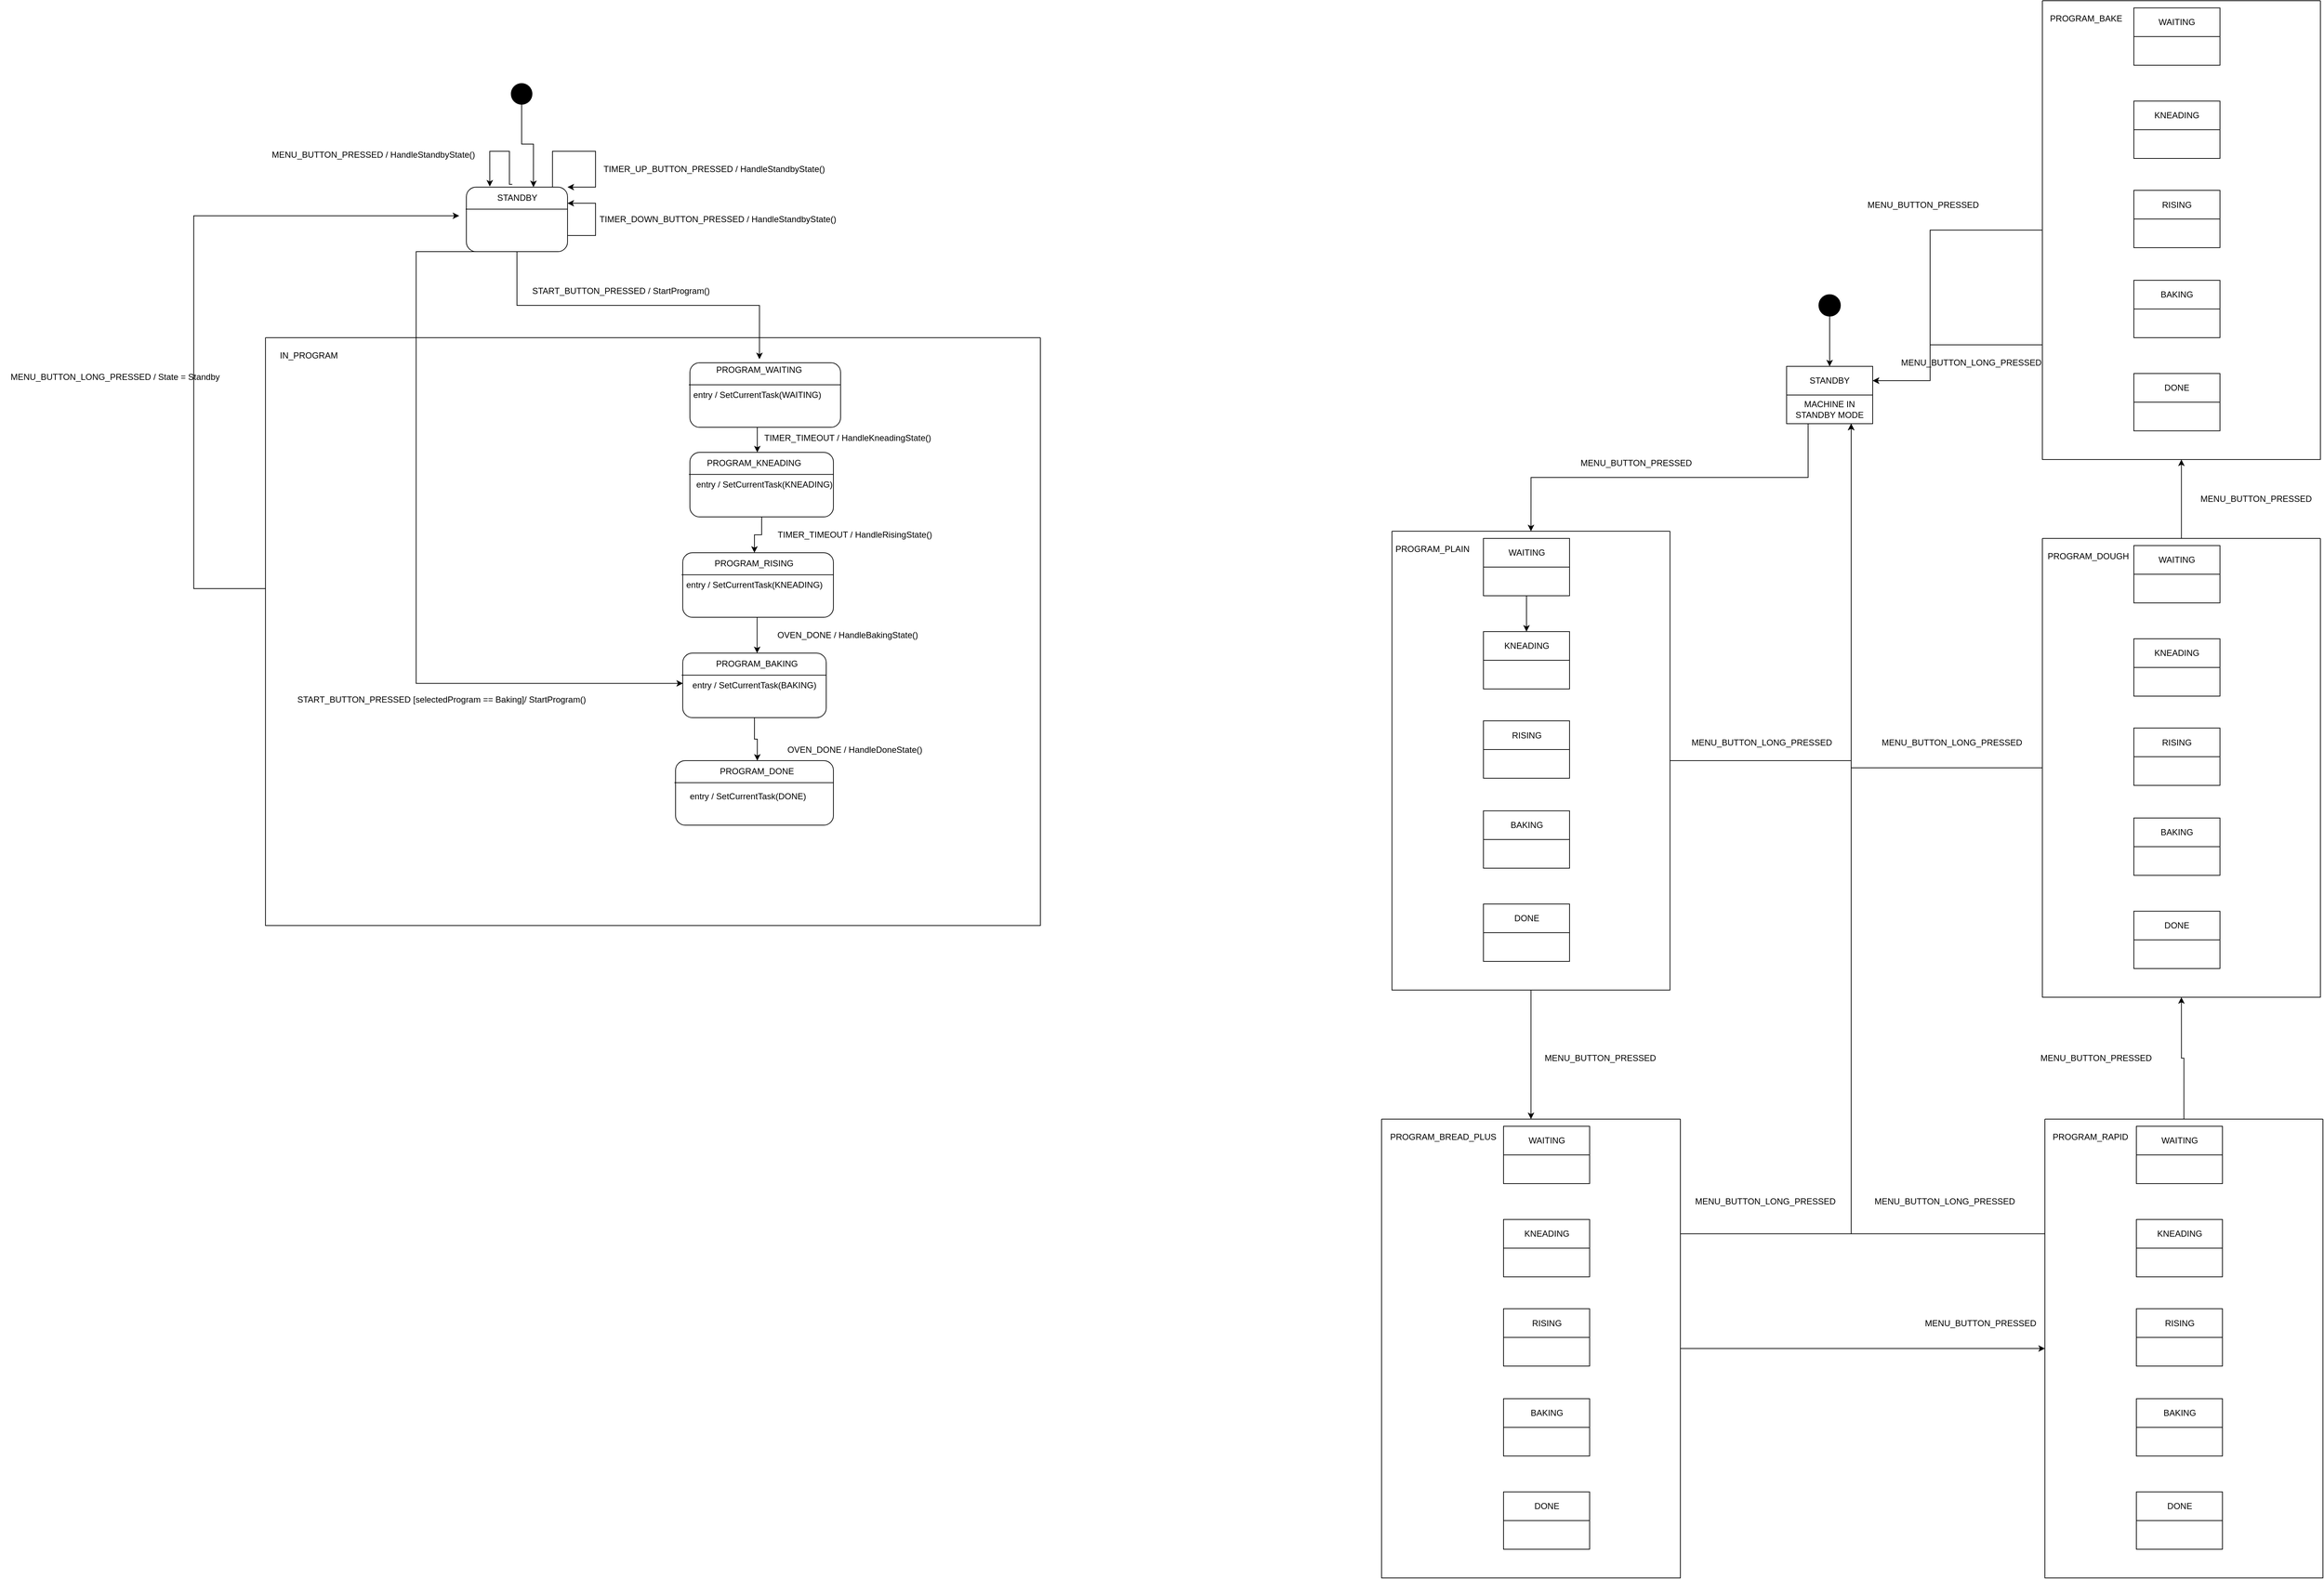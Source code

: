 <mxfile version="21.2.8" type="device">
  <diagram name="Pagina-1" id="tLsxebPHoMqLCGwJLSkC">
    <mxGraphModel dx="3269" dy="2137" grid="1" gridSize="10" guides="1" tooltips="1" connect="1" arrows="1" fold="1" page="1" pageScale="1" pageWidth="827" pageHeight="1169" math="0" shadow="0">
      <root>
        <mxCell id="0" />
        <mxCell id="1" parent="0" />
        <mxCell id="akM67eb799XWZU168FPg-1" value="&lt;div&gt;STANDBY&lt;/div&gt;" style="rounded=0;whiteSpace=wrap;html=1;" parent="1" vertex="1">
          <mxGeometry x="900" y="-30" width="120" height="40" as="geometry" />
        </mxCell>
        <mxCell id="akM67eb799XWZU168FPg-7" style="edgeStyle=orthogonalEdgeStyle;rounded=0;orthogonalLoop=1;jettySize=auto;html=1;entryX=0.5;entryY=0;entryDx=0;entryDy=0;exitX=0.25;exitY=1;exitDx=0;exitDy=0;" parent="1" source="akM67eb799XWZU168FPg-2" target="akM67eb799XWZU168FPg-12" edge="1">
          <mxGeometry relative="1" as="geometry">
            <mxPoint x="960" y="60" as="sourcePoint" />
            <mxPoint x="866.5" y="200" as="targetPoint" />
          </mxGeometry>
        </mxCell>
        <mxCell id="akM67eb799XWZU168FPg-2" value="MACHINE IN STANDBY MODE" style="rounded=0;whiteSpace=wrap;html=1;" parent="1" vertex="1">
          <mxGeometry x="900" y="10" width="120" height="40" as="geometry" />
        </mxCell>
        <mxCell id="akM67eb799XWZU168FPg-3" style="edgeStyle=orthogonalEdgeStyle;rounded=0;orthogonalLoop=1;jettySize=auto;html=1;" parent="1" source="akM67eb799XWZU168FPg-4" target="akM67eb799XWZU168FPg-1" edge="1">
          <mxGeometry relative="1" as="geometry" />
        </mxCell>
        <mxCell id="akM67eb799XWZU168FPg-4" value="" style="ellipse;whiteSpace=wrap;html=1;aspect=fixed;fillColor=#000000;" parent="1" vertex="1">
          <mxGeometry x="945" y="-130" width="30" height="30" as="geometry" />
        </mxCell>
        <mxCell id="akM67eb799XWZU168FPg-8" value="MENU_BUTTON_PRESSED" style="text;html=1;align=center;verticalAlign=middle;resizable=0;points=[];autosize=1;strokeColor=none;fillColor=none;" parent="1" vertex="1">
          <mxGeometry x="600" y="90" width="180" height="30" as="geometry" />
        </mxCell>
        <mxCell id="akM67eb799XWZU168FPg-72" style="edgeStyle=orthogonalEdgeStyle;rounded=0;orthogonalLoop=1;jettySize=auto;html=1;exitX=0.5;exitY=1;exitDx=0;exitDy=0;entryX=0.5;entryY=0;entryDx=0;entryDy=0;" parent="1" source="akM67eb799XWZU168FPg-12" target="akM67eb799XWZU168FPg-24" edge="1">
          <mxGeometry relative="1" as="geometry" />
        </mxCell>
        <mxCell id="akM67eb799XWZU168FPg-100" style="edgeStyle=orthogonalEdgeStyle;rounded=0;orthogonalLoop=1;jettySize=auto;html=1;exitX=1;exitY=0.5;exitDx=0;exitDy=0;entryX=0.75;entryY=1;entryDx=0;entryDy=0;" parent="1" source="akM67eb799XWZU168FPg-12" target="akM67eb799XWZU168FPg-2" edge="1">
          <mxGeometry relative="1" as="geometry" />
        </mxCell>
        <mxCell id="akM67eb799XWZU168FPg-12" value="" style="swimlane;startSize=0;" parent="1" vertex="1">
          <mxGeometry x="350" y="200" width="387.5" height="640" as="geometry" />
        </mxCell>
        <mxCell id="akM67eb799XWZU168FPg-10" value="PROGRAM_PLAIN" style="text;html=1;align=center;verticalAlign=middle;resizable=0;points=[];autosize=1;strokeColor=none;fillColor=none;" parent="akM67eb799XWZU168FPg-12" vertex="1">
          <mxGeometry x="-9" y="10" width="130" height="30" as="geometry" />
        </mxCell>
        <mxCell id="akM67eb799XWZU168FPg-13" value="WAITING" style="rounded=0;whiteSpace=wrap;html=1;" parent="akM67eb799XWZU168FPg-12" vertex="1">
          <mxGeometry x="127.5" y="10" width="120" height="40" as="geometry" />
        </mxCell>
        <mxCell id="akM67eb799XWZU168FPg-84" style="edgeStyle=orthogonalEdgeStyle;rounded=0;orthogonalLoop=1;jettySize=auto;html=1;exitX=0.5;exitY=1;exitDx=0;exitDy=0;entryX=0.5;entryY=0;entryDx=0;entryDy=0;" parent="akM67eb799XWZU168FPg-12" source="akM67eb799XWZU168FPg-15" target="akM67eb799XWZU168FPg-16" edge="1">
          <mxGeometry relative="1" as="geometry" />
        </mxCell>
        <mxCell id="akM67eb799XWZU168FPg-15" value="" style="rounded=0;whiteSpace=wrap;html=1;" parent="akM67eb799XWZU168FPg-12" vertex="1">
          <mxGeometry x="127.5" y="50" width="120" height="40" as="geometry" />
        </mxCell>
        <mxCell id="akM67eb799XWZU168FPg-16" value="KNEADING" style="rounded=0;whiteSpace=wrap;html=1;" parent="akM67eb799XWZU168FPg-12" vertex="1">
          <mxGeometry x="127.5" y="140" width="120" height="40" as="geometry" />
        </mxCell>
        <mxCell id="akM67eb799XWZU168FPg-17" value="" style="rounded=0;whiteSpace=wrap;html=1;" parent="akM67eb799XWZU168FPg-12" vertex="1">
          <mxGeometry x="127.5" y="180" width="120" height="40" as="geometry" />
        </mxCell>
        <mxCell id="akM67eb799XWZU168FPg-18" value="RISING" style="rounded=0;whiteSpace=wrap;html=1;" parent="akM67eb799XWZU168FPg-12" vertex="1">
          <mxGeometry x="127.5" y="264.5" width="120" height="40" as="geometry" />
        </mxCell>
        <mxCell id="akM67eb799XWZU168FPg-19" value="" style="rounded=0;whiteSpace=wrap;html=1;" parent="akM67eb799XWZU168FPg-12" vertex="1">
          <mxGeometry x="127.5" y="304.5" width="120" height="40" as="geometry" />
        </mxCell>
        <mxCell id="akM67eb799XWZU168FPg-20" value="BAKING" style="rounded=0;whiteSpace=wrap;html=1;" parent="akM67eb799XWZU168FPg-12" vertex="1">
          <mxGeometry x="127.5" y="390" width="120" height="40" as="geometry" />
        </mxCell>
        <mxCell id="akM67eb799XWZU168FPg-21" value="" style="rounded=0;whiteSpace=wrap;html=1;" parent="akM67eb799XWZU168FPg-12" vertex="1">
          <mxGeometry x="127.5" y="430" width="120" height="40" as="geometry" />
        </mxCell>
        <mxCell id="akM67eb799XWZU168FPg-22" value="DONE" style="rounded=0;whiteSpace=wrap;html=1;" parent="akM67eb799XWZU168FPg-12" vertex="1">
          <mxGeometry x="127.5" y="520" width="120" height="40" as="geometry" />
        </mxCell>
        <mxCell id="akM67eb799XWZU168FPg-23" value="" style="rounded=0;whiteSpace=wrap;html=1;" parent="akM67eb799XWZU168FPg-12" vertex="1">
          <mxGeometry x="127.5" y="560" width="120" height="40" as="geometry" />
        </mxCell>
        <mxCell id="akM67eb799XWZU168FPg-74" style="edgeStyle=orthogonalEdgeStyle;rounded=0;orthogonalLoop=1;jettySize=auto;html=1;exitX=1;exitY=0.5;exitDx=0;exitDy=0;entryX=0;entryY=0.5;entryDx=0;entryDy=0;" parent="1" source="akM67eb799XWZU168FPg-24" target="akM67eb799XWZU168FPg-36" edge="1">
          <mxGeometry relative="1" as="geometry" />
        </mxCell>
        <mxCell id="akM67eb799XWZU168FPg-103" style="edgeStyle=orthogonalEdgeStyle;rounded=0;orthogonalLoop=1;jettySize=auto;html=1;exitX=1;exitY=0.25;exitDx=0;exitDy=0;entryX=0.75;entryY=1;entryDx=0;entryDy=0;" parent="1" source="akM67eb799XWZU168FPg-24" target="akM67eb799XWZU168FPg-2" edge="1">
          <mxGeometry relative="1" as="geometry" />
        </mxCell>
        <mxCell id="akM67eb799XWZU168FPg-24" value="" style="swimlane;startSize=0;" parent="1" vertex="1">
          <mxGeometry x="335.5" y="1020" width="416.5" height="640" as="geometry" />
        </mxCell>
        <mxCell id="akM67eb799XWZU168FPg-26" value="WAITING" style="rounded=0;whiteSpace=wrap;html=1;" parent="akM67eb799XWZU168FPg-24" vertex="1">
          <mxGeometry x="170" y="10" width="120" height="40" as="geometry" />
        </mxCell>
        <mxCell id="akM67eb799XWZU168FPg-27" value="" style="rounded=0;whiteSpace=wrap;html=1;" parent="akM67eb799XWZU168FPg-24" vertex="1">
          <mxGeometry x="170" y="50" width="120" height="40" as="geometry" />
        </mxCell>
        <mxCell id="akM67eb799XWZU168FPg-28" value="KNEADING" style="rounded=0;whiteSpace=wrap;html=1;" parent="akM67eb799XWZU168FPg-24" vertex="1">
          <mxGeometry x="170" y="140" width="120" height="40" as="geometry" />
        </mxCell>
        <mxCell id="akM67eb799XWZU168FPg-29" value="" style="rounded=0;whiteSpace=wrap;html=1;" parent="akM67eb799XWZU168FPg-24" vertex="1">
          <mxGeometry x="170" y="180" width="120" height="40" as="geometry" />
        </mxCell>
        <mxCell id="akM67eb799XWZU168FPg-30" value="RISING" style="rounded=0;whiteSpace=wrap;html=1;" parent="akM67eb799XWZU168FPg-24" vertex="1">
          <mxGeometry x="170" y="264.5" width="120" height="40" as="geometry" />
        </mxCell>
        <mxCell id="akM67eb799XWZU168FPg-31" value="" style="rounded=0;whiteSpace=wrap;html=1;" parent="akM67eb799XWZU168FPg-24" vertex="1">
          <mxGeometry x="170" y="304.5" width="120" height="40" as="geometry" />
        </mxCell>
        <mxCell id="akM67eb799XWZU168FPg-32" value="BAKING" style="rounded=0;whiteSpace=wrap;html=1;" parent="akM67eb799XWZU168FPg-24" vertex="1">
          <mxGeometry x="170" y="390" width="120" height="40" as="geometry" />
        </mxCell>
        <mxCell id="akM67eb799XWZU168FPg-33" value="" style="rounded=0;whiteSpace=wrap;html=1;" parent="akM67eb799XWZU168FPg-24" vertex="1">
          <mxGeometry x="170" y="430" width="120" height="40" as="geometry" />
        </mxCell>
        <mxCell id="akM67eb799XWZU168FPg-34" value="DONE" style="rounded=0;whiteSpace=wrap;html=1;" parent="akM67eb799XWZU168FPg-24" vertex="1">
          <mxGeometry x="170" y="520" width="120" height="40" as="geometry" />
        </mxCell>
        <mxCell id="akM67eb799XWZU168FPg-35" value="" style="rounded=0;whiteSpace=wrap;html=1;" parent="akM67eb799XWZU168FPg-24" vertex="1">
          <mxGeometry x="170" y="560" width="120" height="40" as="geometry" />
        </mxCell>
        <mxCell id="akM67eb799XWZU168FPg-25" value="PROGRAM_BREAD_PLUS" style="text;html=1;align=center;verticalAlign=middle;resizable=0;points=[];autosize=1;strokeColor=none;fillColor=none;" parent="akM67eb799XWZU168FPg-24" vertex="1">
          <mxGeometry y="10" width="170" height="30" as="geometry" />
        </mxCell>
        <mxCell id="akM67eb799XWZU168FPg-76" style="edgeStyle=orthogonalEdgeStyle;rounded=0;orthogonalLoop=1;jettySize=auto;html=1;entryX=0.5;entryY=1;entryDx=0;entryDy=0;exitX=0.5;exitY=0;exitDx=0;exitDy=0;" parent="1" source="akM67eb799XWZU168FPg-36" target="akM67eb799XWZU168FPg-48" edge="1">
          <mxGeometry relative="1" as="geometry">
            <mxPoint x="1440" y="1020" as="sourcePoint" />
          </mxGeometry>
        </mxCell>
        <mxCell id="akM67eb799XWZU168FPg-102" style="edgeStyle=orthogonalEdgeStyle;rounded=0;orthogonalLoop=1;jettySize=auto;html=1;exitX=0;exitY=0.25;exitDx=0;exitDy=0;entryX=0.75;entryY=1;entryDx=0;entryDy=0;" parent="1" source="akM67eb799XWZU168FPg-36" target="akM67eb799XWZU168FPg-2" edge="1">
          <mxGeometry relative="1" as="geometry" />
        </mxCell>
        <mxCell id="akM67eb799XWZU168FPg-36" value="" style="swimlane;startSize=0;" parent="1" vertex="1">
          <mxGeometry x="1260" y="1020" width="387.5" height="640" as="geometry" />
        </mxCell>
        <mxCell id="akM67eb799XWZU168FPg-37" value="PROGRAM_RAPID" style="text;html=1;align=center;verticalAlign=middle;resizable=0;points=[];autosize=1;strokeColor=none;fillColor=none;" parent="akM67eb799XWZU168FPg-36" vertex="1">
          <mxGeometry x="-2.5" y="10" width="130" height="30" as="geometry" />
        </mxCell>
        <mxCell id="akM67eb799XWZU168FPg-38" value="WAITING" style="rounded=0;whiteSpace=wrap;html=1;" parent="akM67eb799XWZU168FPg-36" vertex="1">
          <mxGeometry x="127.5" y="10" width="120" height="40" as="geometry" />
        </mxCell>
        <mxCell id="akM67eb799XWZU168FPg-39" value="" style="rounded=0;whiteSpace=wrap;html=1;" parent="akM67eb799XWZU168FPg-36" vertex="1">
          <mxGeometry x="127.5" y="50" width="120" height="40" as="geometry" />
        </mxCell>
        <mxCell id="akM67eb799XWZU168FPg-40" value="KNEADING" style="rounded=0;whiteSpace=wrap;html=1;" parent="akM67eb799XWZU168FPg-36" vertex="1">
          <mxGeometry x="127.5" y="140" width="120" height="40" as="geometry" />
        </mxCell>
        <mxCell id="akM67eb799XWZU168FPg-41" value="" style="rounded=0;whiteSpace=wrap;html=1;" parent="akM67eb799XWZU168FPg-36" vertex="1">
          <mxGeometry x="127.5" y="180" width="120" height="40" as="geometry" />
        </mxCell>
        <mxCell id="akM67eb799XWZU168FPg-42" value="RISING" style="rounded=0;whiteSpace=wrap;html=1;" parent="akM67eb799XWZU168FPg-36" vertex="1">
          <mxGeometry x="127.5" y="264.5" width="120" height="40" as="geometry" />
        </mxCell>
        <mxCell id="akM67eb799XWZU168FPg-43" value="" style="rounded=0;whiteSpace=wrap;html=1;" parent="akM67eb799XWZU168FPg-36" vertex="1">
          <mxGeometry x="127.5" y="304.5" width="120" height="40" as="geometry" />
        </mxCell>
        <mxCell id="akM67eb799XWZU168FPg-44" value="BAKING" style="rounded=0;whiteSpace=wrap;html=1;" parent="akM67eb799XWZU168FPg-36" vertex="1">
          <mxGeometry x="127.5" y="390" width="120" height="40" as="geometry" />
        </mxCell>
        <mxCell id="akM67eb799XWZU168FPg-45" value="" style="rounded=0;whiteSpace=wrap;html=1;" parent="akM67eb799XWZU168FPg-36" vertex="1">
          <mxGeometry x="127.5" y="430" width="120" height="40" as="geometry" />
        </mxCell>
        <mxCell id="akM67eb799XWZU168FPg-46" value="DONE" style="rounded=0;whiteSpace=wrap;html=1;" parent="akM67eb799XWZU168FPg-36" vertex="1">
          <mxGeometry x="127.5" y="520" width="120" height="40" as="geometry" />
        </mxCell>
        <mxCell id="akM67eb799XWZU168FPg-47" value="" style="rounded=0;whiteSpace=wrap;html=1;" parent="akM67eb799XWZU168FPg-36" vertex="1">
          <mxGeometry x="127.5" y="560" width="120" height="40" as="geometry" />
        </mxCell>
        <mxCell id="akM67eb799XWZU168FPg-79" style="edgeStyle=orthogonalEdgeStyle;rounded=0;orthogonalLoop=1;jettySize=auto;html=1;exitX=0.5;exitY=0;exitDx=0;exitDy=0;entryX=0.5;entryY=1;entryDx=0;entryDy=0;" parent="1" source="akM67eb799XWZU168FPg-48" target="akM67eb799XWZU168FPg-60" edge="1">
          <mxGeometry relative="1" as="geometry" />
        </mxCell>
        <mxCell id="akM67eb799XWZU168FPg-98" style="edgeStyle=orthogonalEdgeStyle;rounded=0;orthogonalLoop=1;jettySize=auto;html=1;exitX=0;exitY=0.5;exitDx=0;exitDy=0;entryX=0.75;entryY=1;entryDx=0;entryDy=0;" parent="1" source="akM67eb799XWZU168FPg-48" target="akM67eb799XWZU168FPg-2" edge="1">
          <mxGeometry relative="1" as="geometry">
            <mxPoint x="1007" y="40" as="targetPoint" />
          </mxGeometry>
        </mxCell>
        <mxCell id="akM67eb799XWZU168FPg-48" value="" style="swimlane;startSize=0;" parent="1" vertex="1">
          <mxGeometry x="1256.5" y="210" width="387.5" height="640" as="geometry" />
        </mxCell>
        <mxCell id="akM67eb799XWZU168FPg-49" value="PROGRAM_DOUGH" style="text;html=1;align=center;verticalAlign=middle;resizable=0;points=[];autosize=1;strokeColor=none;fillColor=none;" parent="akM67eb799XWZU168FPg-48" vertex="1">
          <mxGeometry x="-6.5" y="10" width="140" height="30" as="geometry" />
        </mxCell>
        <mxCell id="akM67eb799XWZU168FPg-50" value="WAITING" style="rounded=0;whiteSpace=wrap;html=1;" parent="akM67eb799XWZU168FPg-48" vertex="1">
          <mxGeometry x="127.5" y="10" width="120" height="40" as="geometry" />
        </mxCell>
        <mxCell id="akM67eb799XWZU168FPg-51" value="" style="rounded=0;whiteSpace=wrap;html=1;" parent="akM67eb799XWZU168FPg-48" vertex="1">
          <mxGeometry x="127.5" y="50" width="120" height="40" as="geometry" />
        </mxCell>
        <mxCell id="akM67eb799XWZU168FPg-52" value="KNEADING" style="rounded=0;whiteSpace=wrap;html=1;" parent="akM67eb799XWZU168FPg-48" vertex="1">
          <mxGeometry x="127.5" y="140" width="120" height="40" as="geometry" />
        </mxCell>
        <mxCell id="akM67eb799XWZU168FPg-53" value="" style="rounded=0;whiteSpace=wrap;html=1;" parent="akM67eb799XWZU168FPg-48" vertex="1">
          <mxGeometry x="127.5" y="180" width="120" height="40" as="geometry" />
        </mxCell>
        <mxCell id="akM67eb799XWZU168FPg-54" value="RISING" style="rounded=0;whiteSpace=wrap;html=1;" parent="akM67eb799XWZU168FPg-48" vertex="1">
          <mxGeometry x="127.5" y="264.5" width="120" height="40" as="geometry" />
        </mxCell>
        <mxCell id="akM67eb799XWZU168FPg-55" value="" style="rounded=0;whiteSpace=wrap;html=1;" parent="akM67eb799XWZU168FPg-48" vertex="1">
          <mxGeometry x="127.5" y="304.5" width="120" height="40" as="geometry" />
        </mxCell>
        <mxCell id="akM67eb799XWZU168FPg-56" value="BAKING" style="rounded=0;whiteSpace=wrap;html=1;" parent="akM67eb799XWZU168FPg-48" vertex="1">
          <mxGeometry x="127.5" y="390" width="120" height="40" as="geometry" />
        </mxCell>
        <mxCell id="akM67eb799XWZU168FPg-57" value="" style="rounded=0;whiteSpace=wrap;html=1;" parent="akM67eb799XWZU168FPg-48" vertex="1">
          <mxGeometry x="127.5" y="430" width="120" height="40" as="geometry" />
        </mxCell>
        <mxCell id="akM67eb799XWZU168FPg-58" value="DONE" style="rounded=0;whiteSpace=wrap;html=1;" parent="akM67eb799XWZU168FPg-48" vertex="1">
          <mxGeometry x="127.5" y="520" width="120" height="40" as="geometry" />
        </mxCell>
        <mxCell id="akM67eb799XWZU168FPg-59" value="" style="rounded=0;whiteSpace=wrap;html=1;" parent="akM67eb799XWZU168FPg-48" vertex="1">
          <mxGeometry x="127.5" y="560" width="120" height="40" as="geometry" />
        </mxCell>
        <mxCell id="akM67eb799XWZU168FPg-82" style="edgeStyle=orthogonalEdgeStyle;rounded=0;orthogonalLoop=1;jettySize=auto;html=1;exitX=0;exitY=0.5;exitDx=0;exitDy=0;entryX=1;entryY=0.5;entryDx=0;entryDy=0;" parent="1" source="akM67eb799XWZU168FPg-60" target="akM67eb799XWZU168FPg-1" edge="1">
          <mxGeometry relative="1" as="geometry">
            <Array as="points">
              <mxPoint x="1100" y="-220" />
              <mxPoint x="1100" y="-10" />
            </Array>
          </mxGeometry>
        </mxCell>
        <mxCell id="akM67eb799XWZU168FPg-96" style="edgeStyle=orthogonalEdgeStyle;rounded=0;orthogonalLoop=1;jettySize=auto;html=1;exitX=0;exitY=0.75;exitDx=0;exitDy=0;entryX=1;entryY=0.5;entryDx=0;entryDy=0;" parent="1" source="akM67eb799XWZU168FPg-60" target="akM67eb799XWZU168FPg-1" edge="1">
          <mxGeometry relative="1" as="geometry">
            <Array as="points">
              <mxPoint x="1100" y="-60" />
              <mxPoint x="1100" y="-10" />
            </Array>
          </mxGeometry>
        </mxCell>
        <mxCell id="akM67eb799XWZU168FPg-60" value="" style="swimlane;startSize=0;" parent="1" vertex="1">
          <mxGeometry x="1256.5" y="-540" width="387.5" height="640" as="geometry" />
        </mxCell>
        <mxCell id="akM67eb799XWZU168FPg-61" value="PROGRAM_BAKE" style="text;html=1;align=center;verticalAlign=middle;resizable=0;points=[];autosize=1;strokeColor=none;fillColor=none;" parent="akM67eb799XWZU168FPg-60" vertex="1">
          <mxGeometry y="10" width="120" height="30" as="geometry" />
        </mxCell>
        <mxCell id="akM67eb799XWZU168FPg-62" value="WAITING" style="rounded=0;whiteSpace=wrap;html=1;" parent="akM67eb799XWZU168FPg-60" vertex="1">
          <mxGeometry x="127.5" y="10" width="120" height="40" as="geometry" />
        </mxCell>
        <mxCell id="akM67eb799XWZU168FPg-63" value="" style="rounded=0;whiteSpace=wrap;html=1;" parent="akM67eb799XWZU168FPg-60" vertex="1">
          <mxGeometry x="127.5" y="50" width="120" height="40" as="geometry" />
        </mxCell>
        <mxCell id="akM67eb799XWZU168FPg-64" value="KNEADING" style="rounded=0;whiteSpace=wrap;html=1;" parent="akM67eb799XWZU168FPg-60" vertex="1">
          <mxGeometry x="127.5" y="140" width="120" height="40" as="geometry" />
        </mxCell>
        <mxCell id="akM67eb799XWZU168FPg-65" value="" style="rounded=0;whiteSpace=wrap;html=1;" parent="akM67eb799XWZU168FPg-60" vertex="1">
          <mxGeometry x="127.5" y="180" width="120" height="40" as="geometry" />
        </mxCell>
        <mxCell id="akM67eb799XWZU168FPg-66" value="RISING" style="rounded=0;whiteSpace=wrap;html=1;" parent="akM67eb799XWZU168FPg-60" vertex="1">
          <mxGeometry x="127.5" y="264.5" width="120" height="40" as="geometry" />
        </mxCell>
        <mxCell id="akM67eb799XWZU168FPg-67" value="" style="rounded=0;whiteSpace=wrap;html=1;" parent="akM67eb799XWZU168FPg-60" vertex="1">
          <mxGeometry x="127.5" y="304.5" width="120" height="40" as="geometry" />
        </mxCell>
        <mxCell id="akM67eb799XWZU168FPg-68" value="BAKING" style="rounded=0;whiteSpace=wrap;html=1;" parent="akM67eb799XWZU168FPg-60" vertex="1">
          <mxGeometry x="127.5" y="390" width="120" height="40" as="geometry" />
        </mxCell>
        <mxCell id="akM67eb799XWZU168FPg-69" value="" style="rounded=0;whiteSpace=wrap;html=1;" parent="akM67eb799XWZU168FPg-60" vertex="1">
          <mxGeometry x="127.5" y="430" width="120" height="40" as="geometry" />
        </mxCell>
        <mxCell id="akM67eb799XWZU168FPg-70" value="DONE" style="rounded=0;whiteSpace=wrap;html=1;" parent="akM67eb799XWZU168FPg-60" vertex="1">
          <mxGeometry x="127.5" y="520" width="120" height="40" as="geometry" />
        </mxCell>
        <mxCell id="akM67eb799XWZU168FPg-71" value="" style="rounded=0;whiteSpace=wrap;html=1;" parent="akM67eb799XWZU168FPg-60" vertex="1">
          <mxGeometry x="127.5" y="560" width="120" height="40" as="geometry" />
        </mxCell>
        <mxCell id="akM67eb799XWZU168FPg-87" value="MENU_BUTTON_PRESSED" style="text;html=1;align=center;verticalAlign=middle;resizable=0;points=[];autosize=1;strokeColor=none;fillColor=none;" parent="1" vertex="1">
          <mxGeometry x="1000" y="-270" width="180" height="30" as="geometry" />
        </mxCell>
        <mxCell id="akM67eb799XWZU168FPg-88" value="MENU_BUTTON_PRESSED" style="text;html=1;align=center;verticalAlign=middle;resizable=0;points=[];autosize=1;strokeColor=none;fillColor=none;" parent="1" vertex="1">
          <mxGeometry x="1464" y="140" width="180" height="30" as="geometry" />
        </mxCell>
        <mxCell id="akM67eb799XWZU168FPg-89" value="MENU_BUTTON_PRESSED" style="text;html=1;align=center;verticalAlign=middle;resizable=0;points=[];autosize=1;strokeColor=none;fillColor=none;" parent="1" vertex="1">
          <mxGeometry x="550" y="920" width="180" height="30" as="geometry" />
        </mxCell>
        <mxCell id="akM67eb799XWZU168FPg-90" value="MENU_BUTTON_PRESSED" style="text;html=1;align=center;verticalAlign=middle;resizable=0;points=[];autosize=1;strokeColor=none;fillColor=none;" parent="1" vertex="1">
          <mxGeometry x="1241" y="920" width="180" height="30" as="geometry" />
        </mxCell>
        <mxCell id="akM67eb799XWZU168FPg-91" value="MENU_BUTTON_PRESSED" style="text;html=1;align=center;verticalAlign=middle;resizable=0;points=[];autosize=1;strokeColor=none;fillColor=none;" parent="1" vertex="1">
          <mxGeometry x="1080" y="1290" width="180" height="30" as="geometry" />
        </mxCell>
        <mxCell id="akM67eb799XWZU168FPg-95" value="MENU_BUTTON_LONG_PRESSED" style="text;html=1;align=center;verticalAlign=middle;resizable=0;points=[];autosize=1;strokeColor=none;fillColor=none;" parent="1" vertex="1">
          <mxGeometry x="1046.5" y="-50" width="220" height="30" as="geometry" />
        </mxCell>
        <mxCell id="akM67eb799XWZU168FPg-97" value="MENU_BUTTON_LONG_PRESSED" style="text;html=1;align=center;verticalAlign=middle;resizable=0;points=[];autosize=1;strokeColor=none;fillColor=none;" parent="1" vertex="1">
          <mxGeometry x="1020" y="480" width="220" height="30" as="geometry" />
        </mxCell>
        <mxCell id="akM67eb799XWZU168FPg-101" value="MENU_BUTTON_LONG_PRESSED" style="text;html=1;align=center;verticalAlign=middle;resizable=0;points=[];autosize=1;strokeColor=none;fillColor=none;" parent="1" vertex="1">
          <mxGeometry x="755" y="480" width="220" height="30" as="geometry" />
        </mxCell>
        <mxCell id="akM67eb799XWZU168FPg-104" value="MENU_BUTTON_LONG_PRESSED" style="text;html=1;align=center;verticalAlign=middle;resizable=0;points=[];autosize=1;strokeColor=none;fillColor=none;" parent="1" vertex="1">
          <mxGeometry x="1010" y="1120" width="220" height="30" as="geometry" />
        </mxCell>
        <mxCell id="akM67eb799XWZU168FPg-105" value="MENU_BUTTON_LONG_PRESSED" style="text;html=1;align=center;verticalAlign=middle;resizable=0;points=[];autosize=1;strokeColor=none;fillColor=none;" parent="1" vertex="1">
          <mxGeometry x="760" y="1120" width="220" height="30" as="geometry" />
        </mxCell>
        <mxCell id="d3JRZ0Z-gsxvtp5kxETU-19" style="edgeStyle=orthogonalEdgeStyle;rounded=0;orthogonalLoop=1;jettySize=auto;html=1;exitX=0.5;exitY=1;exitDx=0;exitDy=0;entryX=0.5;entryY=0;entryDx=0;entryDy=0;" parent="1" source="d3JRZ0Z-gsxvtp5kxETU-9" edge="1" target="DwlNqA49wbPzXnXZkH1S-24">
          <mxGeometry relative="1" as="geometry">
            <mxPoint x="-869.13" y="-70" as="targetPoint" />
          </mxGeometry>
        </mxCell>
        <mxCell id="r_A-rZY8FQ4PbcmI-XpY-9" style="edgeStyle=orthogonalEdgeStyle;rounded=0;orthogonalLoop=1;jettySize=auto;html=1;exitX=0.25;exitY=1;exitDx=0;exitDy=0;entryX=0.002;entryY=0.408;entryDx=0;entryDy=0;entryPerimeter=0;" edge="1" parent="1" source="d3JRZ0Z-gsxvtp5kxETU-9" target="r_A-rZY8FQ4PbcmI-XpY-7">
          <mxGeometry relative="1" as="geometry">
            <Array as="points">
              <mxPoint x="-1010" y="-190" />
              <mxPoint x="-1010" y="412" />
            </Array>
          </mxGeometry>
        </mxCell>
        <mxCell id="d3JRZ0Z-gsxvtp5kxETU-9" value="" style="rounded=1;whiteSpace=wrap;html=1;" parent="1" vertex="1">
          <mxGeometry x="-940" y="-280" width="140.98" height="90" as="geometry" />
        </mxCell>
        <mxCell id="d3JRZ0Z-gsxvtp5kxETU-10" value="" style="endArrow=none;html=1;rounded=0;exitX=-0.007;exitY=0.342;exitDx=0;exitDy=0;entryX=0.999;entryY=0.342;entryDx=0;entryDy=0;exitPerimeter=0;entryPerimeter=0;" parent="1" source="d3JRZ0Z-gsxvtp5kxETU-9" target="d3JRZ0Z-gsxvtp5kxETU-9" edge="1">
          <mxGeometry width="50" height="50" relative="1" as="geometry">
            <mxPoint x="-949.02" y="-290" as="sourcePoint" />
            <mxPoint x="-899.02" y="-340" as="targetPoint" />
          </mxGeometry>
        </mxCell>
        <mxCell id="d3JRZ0Z-gsxvtp5kxETU-17" style="edgeStyle=orthogonalEdgeStyle;rounded=0;orthogonalLoop=1;jettySize=auto;html=1;exitX=0.5;exitY=0;exitDx=0;exitDy=0;entryX=1;entryY=0;entryDx=0;entryDy=0;" parent="1" source="d3JRZ0Z-gsxvtp5kxETU-11" target="d3JRZ0Z-gsxvtp5kxETU-9" edge="1">
          <mxGeometry relative="1" as="geometry">
            <Array as="points">
              <mxPoint x="-820" y="-280" />
              <mxPoint x="-820" y="-330" />
              <mxPoint x="-760" y="-330" />
              <mxPoint x="-760" y="-280" />
            </Array>
          </mxGeometry>
        </mxCell>
        <mxCell id="d3JRZ0Z-gsxvtp5kxETU-11" value="STANDBY" style="text;html=1;strokeColor=none;fillColor=none;align=center;verticalAlign=middle;whiteSpace=wrap;rounded=0;" parent="1" vertex="1">
          <mxGeometry x="-914.02" y="-280" width="90" height="30" as="geometry" />
        </mxCell>
        <mxCell id="d3JRZ0Z-gsxvtp5kxETU-18" value="MENU_BUTTON_PRESSED / HandleStandbyState()" style="text;html=1;align=center;verticalAlign=middle;resizable=0;points=[];autosize=1;strokeColor=none;fillColor=none;" parent="1" vertex="1">
          <mxGeometry x="-1225" y="-340" width="310" height="30" as="geometry" />
        </mxCell>
        <mxCell id="d3JRZ0Z-gsxvtp5kxETU-25" value="START_BUTTON_PRESSED / StartProgram()" style="text;html=1;align=center;verticalAlign=middle;resizable=0;points=[];autosize=1;strokeColor=none;fillColor=none;" parent="1" vertex="1">
          <mxGeometry x="-860" y="-150" width="270" height="30" as="geometry" />
        </mxCell>
        <mxCell id="DwlNqA49wbPzXnXZkH1S-10" style="edgeStyle=orthogonalEdgeStyle;rounded=0;orthogonalLoop=1;jettySize=auto;html=1;exitX=0;exitY=0.5;exitDx=0;exitDy=0;" parent="1" source="d3JRZ0Z-gsxvtp5kxETU-26" edge="1">
          <mxGeometry relative="1" as="geometry">
            <mxPoint x="-950" y="-240.0" as="targetPoint" />
            <Array as="points">
              <mxPoint x="-1220" y="280" />
              <mxPoint x="-1320" y="280" />
              <mxPoint x="-1320" y="-240" />
            </Array>
          </mxGeometry>
        </mxCell>
        <mxCell id="d3JRZ0Z-gsxvtp5kxETU-26" value="" style="swimlane;startSize=0;" parent="1" vertex="1">
          <mxGeometry x="-1220" y="-70" width="1080" height="820" as="geometry" />
        </mxCell>
        <mxCell id="d3JRZ0Z-gsxvtp5kxETU-27" value="IN_PROGRAM" style="text;html=1;align=center;verticalAlign=middle;resizable=0;points=[];autosize=1;strokeColor=none;fillColor=none;" parent="d3JRZ0Z-gsxvtp5kxETU-26" vertex="1">
          <mxGeometry x="10" y="10" width="100" height="30" as="geometry" />
        </mxCell>
        <mxCell id="DwlNqA49wbPzXnXZkH1S-1" style="edgeStyle=orthogonalEdgeStyle;rounded=0;orthogonalLoop=1;jettySize=auto;html=1;exitX=0.5;exitY=1;exitDx=0;exitDy=0;entryX=0.5;entryY=0;entryDx=0;entryDy=0;" parent="d3JRZ0Z-gsxvtp5kxETU-26" edge="1">
          <mxGeometry relative="1" as="geometry">
            <mxPoint x="685.46" y="110" as="sourcePoint" />
            <mxPoint x="685.46" y="160" as="targetPoint" />
          </mxGeometry>
        </mxCell>
        <mxCell id="DwlNqA49wbPzXnXZkH1S-3" style="edgeStyle=orthogonalEdgeStyle;rounded=0;orthogonalLoop=1;jettySize=auto;html=1;exitX=0.5;exitY=1;exitDx=0;exitDy=0;entryX=0.5;entryY=0;entryDx=0;entryDy=0;" parent="d3JRZ0Z-gsxvtp5kxETU-26" edge="1">
          <mxGeometry relative="1" as="geometry">
            <mxPoint x="685.21" y="390" as="sourcePoint" />
            <mxPoint x="685.21" y="440" as="targetPoint" />
          </mxGeometry>
        </mxCell>
        <mxCell id="DwlNqA49wbPzXnXZkH1S-6" value="TIMER_TIMEOUT / HandleKneadingState()" style="text;html=1;align=center;verticalAlign=middle;resizable=0;points=[];autosize=1;strokeColor=none;fillColor=none;" parent="d3JRZ0Z-gsxvtp5kxETU-26" vertex="1">
          <mxGeometry x="681.46" y="125" width="260" height="30" as="geometry" />
        </mxCell>
        <mxCell id="DwlNqA49wbPzXnXZkH1S-12" value="TIMER_TIMEOUT / HandleRisingState()" style="text;html=1;align=center;verticalAlign=middle;resizable=0;points=[];autosize=1;strokeColor=none;fillColor=none;" parent="d3JRZ0Z-gsxvtp5kxETU-26" vertex="1">
          <mxGeometry x="701.46" y="260" width="240" height="30" as="geometry" />
        </mxCell>
        <mxCell id="DwlNqA49wbPzXnXZkH1S-13" value="OVEN_DONE / HandleBakingState()" style="text;html=1;align=center;verticalAlign=middle;resizable=0;points=[];autosize=1;strokeColor=none;fillColor=none;" parent="d3JRZ0Z-gsxvtp5kxETU-26" vertex="1">
          <mxGeometry x="701.46" y="400" width="220" height="30" as="geometry" />
        </mxCell>
        <mxCell id="DwlNqA49wbPzXnXZkH1S-14" value="OVEN_DONE / HandleDoneState()" style="text;html=1;align=center;verticalAlign=middle;resizable=0;points=[];autosize=1;strokeColor=none;fillColor=none;" parent="d3JRZ0Z-gsxvtp5kxETU-26" vertex="1">
          <mxGeometry x="716.46" y="560" width="210" height="30" as="geometry" />
        </mxCell>
        <mxCell id="DwlNqA49wbPzXnXZkH1S-22" value="" style="rounded=1;whiteSpace=wrap;html=1;movable=1;resizable=1;rotatable=1;deletable=1;editable=1;locked=0;connectable=1;" parent="d3JRZ0Z-gsxvtp5kxETU-26" vertex="1">
          <mxGeometry x="591.54" y="35" width="210" height="90" as="geometry" />
        </mxCell>
        <mxCell id="DwlNqA49wbPzXnXZkH1S-23" value="" style="endArrow=none;html=1;rounded=0;exitX=-0.007;exitY=0.342;exitDx=0;exitDy=0;entryX=0.999;entryY=0.342;entryDx=0;entryDy=0;exitPerimeter=0;entryPerimeter=0;" parent="d3JRZ0Z-gsxvtp5kxETU-26" source="DwlNqA49wbPzXnXZkH1S-22" target="DwlNqA49wbPzXnXZkH1S-22" edge="1">
          <mxGeometry width="50" height="50" relative="1" as="geometry">
            <mxPoint x="595.21" y="20" as="sourcePoint" />
            <mxPoint x="645.21" y="-30" as="targetPoint" />
          </mxGeometry>
        </mxCell>
        <mxCell id="DwlNqA49wbPzXnXZkH1S-24" value="PROGRAM_WAITING" style="text;html=1;strokeColor=none;fillColor=none;align=center;verticalAlign=middle;whiteSpace=wrap;rounded=0;movable=1;resizable=1;rotatable=1;deletable=1;editable=1;locked=0;connectable=1;" parent="d3JRZ0Z-gsxvtp5kxETU-26" vertex="1">
          <mxGeometry x="643.46" y="30" width="90" height="30" as="geometry" />
        </mxCell>
        <mxCell id="DwlNqA49wbPzXnXZkH1S-35" style="edgeStyle=orthogonalEdgeStyle;rounded=0;orthogonalLoop=1;jettySize=auto;html=1;exitX=0.5;exitY=1;exitDx=0;exitDy=0;entryX=0.5;entryY=0;entryDx=0;entryDy=0;" parent="d3JRZ0Z-gsxvtp5kxETU-26" source="DwlNqA49wbPzXnXZkH1S-26" target="DwlNqA49wbPzXnXZkH1S-33" edge="1">
          <mxGeometry relative="1" as="geometry" />
        </mxCell>
        <mxCell id="DwlNqA49wbPzXnXZkH1S-26" value="" style="rounded=1;whiteSpace=wrap;html=1;align=left;" parent="d3JRZ0Z-gsxvtp5kxETU-26" vertex="1">
          <mxGeometry x="591.54" y="160" width="200" height="90" as="geometry" />
        </mxCell>
        <mxCell id="DwlNqA49wbPzXnXZkH1S-27" value="" style="endArrow=none;html=1;rounded=0;exitX=-0.007;exitY=0.342;exitDx=0;exitDy=0;entryX=0.999;entryY=0.342;entryDx=0;entryDy=0;exitPerimeter=0;entryPerimeter=0;" parent="d3JRZ0Z-gsxvtp5kxETU-26" source="DwlNqA49wbPzXnXZkH1S-26" target="DwlNqA49wbPzXnXZkH1S-26" edge="1">
          <mxGeometry width="50" height="50" relative="1" as="geometry">
            <mxPoint x="462.44" y="150" as="sourcePoint" />
            <mxPoint x="512.44" y="100" as="targetPoint" />
          </mxGeometry>
        </mxCell>
        <mxCell id="DwlNqA49wbPzXnXZkH1S-28" value="PROGRAM_KNEADING" style="text;html=1;strokeColor=none;fillColor=none;align=center;verticalAlign=middle;whiteSpace=wrap;rounded=0;" parent="d3JRZ0Z-gsxvtp5kxETU-26" vertex="1">
          <mxGeometry x="636.46" y="160" width="90" height="30" as="geometry" />
        </mxCell>
        <mxCell id="DwlNqA49wbPzXnXZkH1S-29" value="entry /&amp;nbsp;SetCurrentTask(KNEADING)" style="text;html=1;align=center;verticalAlign=middle;resizable=0;points=[];autosize=1;strokeColor=none;fillColor=none;" parent="d3JRZ0Z-gsxvtp5kxETU-26" vertex="1">
          <mxGeometry x="590.46" y="190" width="210" height="30" as="geometry" />
        </mxCell>
        <mxCell id="DwlNqA49wbPzXnXZkH1S-31" value="" style="rounded=1;whiteSpace=wrap;html=1;align=left;" parent="d3JRZ0Z-gsxvtp5kxETU-26" vertex="1">
          <mxGeometry x="581.54" y="300" width="210" height="90" as="geometry" />
        </mxCell>
        <mxCell id="DwlNqA49wbPzXnXZkH1S-32" value="" style="endArrow=none;html=1;rounded=0;exitX=-0.007;exitY=0.342;exitDx=0;exitDy=0;entryX=0.999;entryY=0.342;entryDx=0;entryDy=0;exitPerimeter=0;entryPerimeter=0;" parent="d3JRZ0Z-gsxvtp5kxETU-26" source="DwlNqA49wbPzXnXZkH1S-31" target="DwlNqA49wbPzXnXZkH1S-31" edge="1">
          <mxGeometry width="50" height="50" relative="1" as="geometry">
            <mxPoint x="462.44" y="290" as="sourcePoint" />
            <mxPoint x="512.44" y="240" as="targetPoint" />
          </mxGeometry>
        </mxCell>
        <mxCell id="DwlNqA49wbPzXnXZkH1S-33" value="PROGRAM_RISING" style="text;html=1;strokeColor=none;fillColor=none;align=center;verticalAlign=middle;whiteSpace=wrap;rounded=0;" parent="d3JRZ0Z-gsxvtp5kxETU-26" vertex="1">
          <mxGeometry x="636.46" y="300" width="90" height="30" as="geometry" />
        </mxCell>
        <mxCell id="DwlNqA49wbPzXnXZkH1S-52" style="edgeStyle=orthogonalEdgeStyle;rounded=0;orthogonalLoop=1;jettySize=auto;html=1;exitX=0.5;exitY=1;exitDx=0;exitDy=0;entryX=0.5;entryY=0;entryDx=0;entryDy=0;" parent="d3JRZ0Z-gsxvtp5kxETU-26" source="DwlNqA49wbPzXnXZkH1S-39" target="DwlNqA49wbPzXnXZkH1S-49" edge="1">
          <mxGeometry relative="1" as="geometry" />
        </mxCell>
        <mxCell id="DwlNqA49wbPzXnXZkH1S-39" value="" style="rounded=1;whiteSpace=wrap;html=1;align=left;" parent="d3JRZ0Z-gsxvtp5kxETU-26" vertex="1">
          <mxGeometry x="581.54" y="440" width="200" height="90" as="geometry" />
        </mxCell>
        <mxCell id="DwlNqA49wbPzXnXZkH1S-40" value="" style="endArrow=none;html=1;rounded=0;exitX=-0.007;exitY=0.342;exitDx=0;exitDy=0;entryX=0.999;entryY=0.342;entryDx=0;entryDy=0;exitPerimeter=0;entryPerimeter=0;" parent="d3JRZ0Z-gsxvtp5kxETU-26" source="DwlNqA49wbPzXnXZkH1S-39" target="DwlNqA49wbPzXnXZkH1S-39" edge="1">
          <mxGeometry width="50" height="50" relative="1" as="geometry">
            <mxPoint x="466.44" y="430" as="sourcePoint" />
            <mxPoint x="516.44" y="380" as="targetPoint" />
          </mxGeometry>
        </mxCell>
        <mxCell id="DwlNqA49wbPzXnXZkH1S-41" value="PROGRAM_BAKING" style="text;html=1;strokeColor=none;fillColor=none;align=center;verticalAlign=middle;whiteSpace=wrap;rounded=0;" parent="d3JRZ0Z-gsxvtp5kxETU-26" vertex="1">
          <mxGeometry x="640.46" y="440" width="90" height="30" as="geometry" />
        </mxCell>
        <mxCell id="DwlNqA49wbPzXnXZkH1S-47" value="" style="rounded=1;whiteSpace=wrap;html=1;align=left;" parent="d3JRZ0Z-gsxvtp5kxETU-26" vertex="1">
          <mxGeometry x="571.54" y="590" width="220" height="90" as="geometry" />
        </mxCell>
        <mxCell id="DwlNqA49wbPzXnXZkH1S-48" value="" style="endArrow=none;html=1;rounded=0;exitX=-0.007;exitY=0.342;exitDx=0;exitDy=0;entryX=0.999;entryY=0.342;entryDx=0;entryDy=0;exitPerimeter=0;entryPerimeter=0;" parent="d3JRZ0Z-gsxvtp5kxETU-26" source="DwlNqA49wbPzXnXZkH1S-47" target="DwlNqA49wbPzXnXZkH1S-47" edge="1">
          <mxGeometry width="50" height="50" relative="1" as="geometry">
            <mxPoint x="466.44" y="580" as="sourcePoint" />
            <mxPoint x="516.44" y="530" as="targetPoint" />
          </mxGeometry>
        </mxCell>
        <mxCell id="DwlNqA49wbPzXnXZkH1S-49" value="PROGRAM_DONE" style="text;html=1;strokeColor=none;fillColor=none;align=center;verticalAlign=middle;whiteSpace=wrap;rounded=0;" parent="d3JRZ0Z-gsxvtp5kxETU-26" vertex="1">
          <mxGeometry x="640.46" y="590" width="90" height="30" as="geometry" />
        </mxCell>
        <mxCell id="r_A-rZY8FQ4PbcmI-XpY-4" value="entry /&amp;nbsp;SetCurrentTask(WAITING)" style="text;html=1;align=center;verticalAlign=middle;resizable=0;points=[];autosize=1;strokeColor=none;fillColor=none;" vertex="1" parent="d3JRZ0Z-gsxvtp5kxETU-26">
          <mxGeometry x="585.46" y="65" width="200" height="30" as="geometry" />
        </mxCell>
        <mxCell id="r_A-rZY8FQ4PbcmI-XpY-5" value="entry /&amp;nbsp;SetCurrentTask(KNEADING)" style="text;html=1;align=center;verticalAlign=middle;resizable=0;points=[];autosize=1;strokeColor=none;fillColor=none;" vertex="1" parent="d3JRZ0Z-gsxvtp5kxETU-26">
          <mxGeometry x="576.46" y="330" width="210" height="30" as="geometry" />
        </mxCell>
        <mxCell id="r_A-rZY8FQ4PbcmI-XpY-7" value="entry /&amp;nbsp;SetCurrentTask(BAKING)" style="text;html=1;align=center;verticalAlign=middle;resizable=0;points=[];autosize=1;strokeColor=none;fillColor=none;" vertex="1" parent="d3JRZ0Z-gsxvtp5kxETU-26">
          <mxGeometry x="581.46" y="470" width="200" height="30" as="geometry" />
        </mxCell>
        <mxCell id="r_A-rZY8FQ4PbcmI-XpY-8" value="entry /&amp;nbsp;SetCurrentTask(DONE)" style="text;html=1;align=center;verticalAlign=middle;resizable=0;points=[];autosize=1;strokeColor=none;fillColor=none;" vertex="1" parent="d3JRZ0Z-gsxvtp5kxETU-26">
          <mxGeometry x="576.54" y="625" width="190" height="30" as="geometry" />
        </mxCell>
        <mxCell id="r_A-rZY8FQ4PbcmI-XpY-10" value="START_BUTTON_PRESSED [selectedProgram == Baking]/ StartProgram()" style="text;html=1;align=center;verticalAlign=middle;resizable=0;points=[];autosize=1;strokeColor=none;fillColor=none;" vertex="1" parent="d3JRZ0Z-gsxvtp5kxETU-26">
          <mxGeometry x="30" y="490" width="430" height="30" as="geometry" />
        </mxCell>
        <mxCell id="DwlNqA49wbPzXnXZkH1S-11" value="MENU_BUTTON_LONG_PRESSED / State = Standby" style="text;html=1;align=center;verticalAlign=middle;resizable=0;points=[];autosize=1;strokeColor=none;fillColor=none;" parent="1" vertex="1">
          <mxGeometry x="-1590" y="-30" width="320" height="30" as="geometry" />
        </mxCell>
        <mxCell id="DwlNqA49wbPzXnXZkH1S-55" style="edgeStyle=orthogonalEdgeStyle;rounded=0;orthogonalLoop=1;jettySize=auto;html=1;exitX=0.422;exitY=-0.128;exitDx=0;exitDy=0;entryX=0.074;entryY=-0.028;entryDx=0;entryDy=0;entryPerimeter=0;exitPerimeter=0;" parent="1" source="d3JRZ0Z-gsxvtp5kxETU-11" target="d3JRZ0Z-gsxvtp5kxETU-11" edge="1">
          <mxGeometry relative="1" as="geometry">
            <Array as="points">
              <mxPoint x="-880" y="-284" />
              <mxPoint x="-880" y="-330" />
              <mxPoint x="-907" y="-330" />
            </Array>
          </mxGeometry>
        </mxCell>
        <mxCell id="DwlNqA49wbPzXnXZkH1S-56" value="TIMER_UP_BUTTON_PRESSED / HandleStandbyState()" style="text;html=1;align=center;verticalAlign=middle;resizable=0;points=[];autosize=1;strokeColor=none;fillColor=none;" parent="1" vertex="1">
          <mxGeometry x="-760" y="-320" width="330" height="30" as="geometry" />
        </mxCell>
        <mxCell id="DwlNqA49wbPzXnXZkH1S-57" value="TIMER_DOWN_BUTTON_PRESSED / HandleStandbyState()" style="text;html=1;align=center;verticalAlign=middle;resizable=0;points=[];autosize=1;strokeColor=none;fillColor=none;" parent="1" vertex="1">
          <mxGeometry x="-765" y="-250" width="350" height="30" as="geometry" />
        </mxCell>
        <mxCell id="DwlNqA49wbPzXnXZkH1S-62" style="edgeStyle=orthogonalEdgeStyle;rounded=0;orthogonalLoop=1;jettySize=auto;html=1;exitX=1;exitY=0.75;exitDx=0;exitDy=0;entryX=1;entryY=0.25;entryDx=0;entryDy=0;" parent="1" source="d3JRZ0Z-gsxvtp5kxETU-9" target="d3JRZ0Z-gsxvtp5kxETU-9" edge="1">
          <mxGeometry relative="1" as="geometry">
            <Array as="points">
              <mxPoint x="-760" y="-213" />
              <mxPoint x="-760" y="-257" />
            </Array>
          </mxGeometry>
        </mxCell>
        <mxCell id="DwlNqA49wbPzXnXZkH1S-70" value="" style="edgeStyle=orthogonalEdgeStyle;rounded=0;orthogonalLoop=1;jettySize=auto;html=1;entryX=0.75;entryY=0;entryDx=0;entryDy=0;" parent="1" source="DwlNqA49wbPzXnXZkH1S-68" target="d3JRZ0Z-gsxvtp5kxETU-11" edge="1">
          <mxGeometry relative="1" as="geometry">
            <mxPoint x="-850" y="-320.0" as="targetPoint" />
          </mxGeometry>
        </mxCell>
        <mxCell id="DwlNqA49wbPzXnXZkH1S-68" value="" style="shape=waypoint;sketch=0;fillStyle=solid;size=6;pointerEvents=1;points=[];fillColor=none;resizable=0;rotatable=0;perimeter=centerPerimeter;snapToPoint=1;strokeWidth=13;" parent="1" vertex="1">
          <mxGeometry x="-873" y="-420" width="20" height="20" as="geometry" />
        </mxCell>
      </root>
    </mxGraphModel>
  </diagram>
</mxfile>

